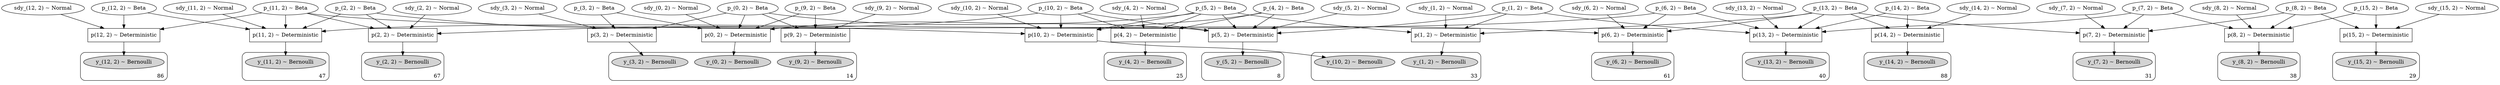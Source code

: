 digraph {
	subgraph cluster47 {
		"y_(11, 2)" [label="y_(11, 2) ~ Bernoulli" style=filled]
		label=47 labeljust=r labelloc=b style=rounded
	}
	subgraph cluster40 {
		"y_(13, 2)" [label="y_(13, 2) ~ Bernoulli" style=filled]
		label=40 labeljust=r labelloc=b style=rounded
	}
	subgraph cluster86 {
		"y_(12, 2)" [label="y_(12, 2) ~ Bernoulli" style=filled]
		label=86 labeljust=r labelloc=b style=rounded
	}
	subgraph cluster33 {
		"y_(10, 2)" [label="y_(10, 2) ~ Bernoulli" style=filled]
		"y_(1, 2)" [label="y_(1, 2) ~ Bernoulli" style=filled]
		label=33 labeljust=r labelloc=b style=rounded
	}
	subgraph cluster61 {
		"y_(6, 2)" [label="y_(6, 2) ~ Bernoulli" style=filled]
		label=61 labeljust=r labelloc=b style=rounded
	}
	subgraph cluster29 {
		"y_(15, 2)" [label="y_(15, 2) ~ Bernoulli" style=filled]
		label=29 labeljust=r labelloc=b style=rounded
	}
	subgraph cluster8 {
		"y_(5, 2)" [label="y_(5, 2) ~ Bernoulli" style=filled]
		label=8 labeljust=r labelloc=b style=rounded
	}
	subgraph cluster67 {
		"y_(2, 2)" [label="y_(2, 2) ~ Bernoulli" style=filled]
		label=67 labeljust=r labelloc=b style=rounded
	}
	subgraph cluster31 {
		"y_(7, 2)" [label="y_(7, 2) ~ Bernoulli" style=filled]
		label=31 labeljust=r labelloc=b style=rounded
	}
	"p_(0, 2)" [label="p_(0, 2) ~ Beta"]
	"p_(2, 2)" [label="p_(2, 2) ~ Beta"]
	"p_(7, 2)" [label="p_(7, 2) ~ Beta"]
	"sdy_(3, 2)" [label="sdy_(3, 2) ~ Normal"]
	"sdy_(4, 2)" [label="sdy_(4, 2) ~ Normal"]
	"sdy_(2, 2)" [label="sdy_(2, 2) ~ Normal"]
	"p(2, 2)" [label="p(2, 2) ~ Deterministic" shape=box]
	"p(5, 2)" [label="p(5, 2) ~ Deterministic" shape=box]
	"p_(10, 2)" [label="p_(10, 2) ~ Beta"]
	"sdy_(15, 2)" [label="sdy_(15, 2) ~ Normal"]
	"p_(13, 2)" [label="p_(13, 2) ~ Beta"]
	"p_(1, 2)" [label="p_(1, 2) ~ Beta"]
	"p(9, 2)" [label="p(9, 2) ~ Deterministic" shape=box]
	"p_(4, 2)" [label="p_(4, 2) ~ Beta"]
	"sdy_(1, 2)" [label="sdy_(1, 2) ~ Normal"]
	"p_(6, 2)" [label="p_(6, 2) ~ Beta"]
	"p_(15, 2)" [label="p_(15, 2) ~ Beta"]
	"p_(8, 2)" [label="p_(8, 2) ~ Beta"]
	"p(0, 2)" [label="p(0, 2) ~ Deterministic" shape=box]
	"p_(12, 2)" [label="p_(12, 2) ~ Beta"]
	"p(7, 2)" [label="p(7, 2) ~ Deterministic" shape=box]
	"sdy_(14, 2)" [label="sdy_(14, 2) ~ Normal"]
	"sdy_(11, 2)" [label="sdy_(11, 2) ~ Normal"]
	"p(6, 2)" [label="p(6, 2) ~ Deterministic" shape=box]
	"sdy_(13, 2)" [label="sdy_(13, 2) ~ Normal"]
	"p_(3, 2)" [label="p_(3, 2) ~ Beta"]
	"p(14, 2)" [label="p(14, 2) ~ Deterministic" shape=box]
	"p(13, 2)" [label="p(13, 2) ~ Deterministic" shape=box]
	"p(11, 2)" [label="p(11, 2) ~ Deterministic" shape=box]
	"sdy_(9, 2)" [label="sdy_(9, 2) ~ Normal"]
	"p(1, 2)" [label="p(1, 2) ~ Deterministic" shape=box]
	"p(3, 2)" [label="p(3, 2) ~ Deterministic" shape=box]
	"p_(14, 2)" [label="p_(14, 2) ~ Beta"]
	"sdy_(12, 2)" [label="sdy_(12, 2) ~ Normal"]
	"p(4, 2)" [label="p(4, 2) ~ Deterministic" shape=box]
	"p_(11, 2)" [label="p_(11, 2) ~ Beta"]
	"p(8, 2)" [label="p(8, 2) ~ Deterministic" shape=box]
	"p(15, 2)" [label="p(15, 2) ~ Deterministic" shape=box]
	"p_(9, 2)" [label="p_(9, 2) ~ Beta"]
	"sdy_(8, 2)" [label="sdy_(8, 2) ~ Normal"]
	"p_(5, 2)" [label="p_(5, 2) ~ Beta"]
	"p(10, 2)" [label="p(10, 2) ~ Deterministic" shape=box]
	"p(12, 2)" [label="p(12, 2) ~ Deterministic" shape=box]
	"sdy_(5, 2)" [label="sdy_(5, 2) ~ Normal"]
	"sdy_(10, 2)" [label="sdy_(10, 2) ~ Normal"]
	"sdy_(6, 2)" [label="sdy_(6, 2) ~ Normal"]
	"sdy_(0, 2)" [label="sdy_(0, 2) ~ Normal"]
	"sdy_(7, 2)" [label="sdy_(7, 2) ~ Normal"]
	subgraph cluster38 {
		"y_(8, 2)" [label="y_(8, 2) ~ Bernoulli" style=filled]
		label=38 labeljust=r labelloc=b style=rounded
	}
	subgraph cluster88 {
		"y_(14, 2)" [label="y_(14, 2) ~ Bernoulli" style=filled]
		label=88 labeljust=r labelloc=b style=rounded
	}
	subgraph cluster14 {
		"y_(3, 2)" [label="y_(3, 2) ~ Bernoulli" style=filled]
		"y_(9, 2)" [label="y_(9, 2) ~ Bernoulli" style=filled]
		"y_(0, 2)" [label="y_(0, 2) ~ Bernoulli" style=filled]
		label=14 labeljust=r labelloc=b style=rounded
	}
	subgraph cluster25 {
		"y_(4, 2)" [label="y_(4, 2) ~ Bernoulli" style=filled]
		label=25 labeljust=r labelloc=b style=rounded
	}
	"p(14, 2)" -> "y_(14, 2)"
	"p_(10, 2)" -> "p(2, 2)"
	"sdy_(2, 2)" -> "p(2, 2)"
	"p_(2, 2)" -> "p(2, 2)"
	"p_(11, 2)" -> "p(2, 2)"
	"p_(0, 2)" -> "p(5, 2)"
	"p_(5, 2)" -> "p(5, 2)"
	"p_(4, 2)" -> "p(5, 2)"
	"sdy_(5, 2)" -> "p(5, 2)"
	"p_(10, 2)" -> "p(5, 2)"
	"p_(1, 2)" -> "p(5, 2)"
	"p(1, 2)" -> "y_(1, 2)"
	"p(4, 2)" -> "y_(4, 2)"
	"p_(0, 2)" -> "p(9, 2)"
	"sdy_(9, 2)" -> "p(9, 2)"
	"p_(9, 2)" -> "p(9, 2)"
	"p(11, 2)" -> "y_(11, 2)"
	"p(10, 2)" -> "y_(10, 2)"
	"sdy_(0, 2)" -> "p(0, 2)"
	"p_(5, 2)" -> "p(0, 2)"
	"p_(0, 2)" -> "p(0, 2)"
	"p_(9, 2)" -> "p(0, 2)"
	"p_(3, 2)" -> "p(0, 2)"
	"p_(8, 2)" -> "p(7, 2)"
	"sdy_(7, 2)" -> "p(7, 2)"
	"p_(7, 2)" -> "p(7, 2)"
	"p_(13, 2)" -> "p(7, 2)"
	"p_(13, 2)" -> "p(6, 2)"
	"p_(6, 2)" -> "p(6, 2)"
	"sdy_(6, 2)" -> "p(6, 2)"
	"p_(11, 2)" -> "p(6, 2)"
	"p(7, 2)" -> "y_(7, 2)"
	"sdy_(14, 2)" -> "p(14, 2)"
	"p_(14, 2)" -> "p(14, 2)"
	"p_(13, 2)" -> "p(14, 2)"
	"p_(7, 2)" -> "p(13, 2)"
	"p_(6, 2)" -> "p(13, 2)"
	"p_(14, 2)" -> "p(13, 2)"
	"sdy_(13, 2)" -> "p(13, 2)"
	"p_(13, 2)" -> "p(13, 2)"
	"p_(1, 2)" -> "p(13, 2)"
	"p(13, 2)" -> "y_(13, 2)"
	"sdy_(11, 2)" -> "p(11, 2)"
	"p_(12, 2)" -> "p(11, 2)"
	"p_(2, 2)" -> "p(11, 2)"
	"p_(6, 2)" -> "p(11, 2)"
	"p_(11, 2)" -> "p(11, 2)"
	"p_(5, 2)" -> "p(1, 2)"
	"p_(13, 2)" -> "p(1, 2)"
	"sdy_(1, 2)" -> "p(1, 2)"
	"p_(1, 2)" -> "p(1, 2)"
	"p_(0, 2)" -> "p(3, 2)"
	"p_(3, 2)" -> "p(3, 2)"
	"sdy_(3, 2)" -> "p(3, 2)"
	"p(0, 2)" -> "y_(0, 2)"
	"p(8, 2)" -> "y_(8, 2)"
	"p_(8, 2)" -> "p(15, 2)"
	"p_(15, 2)" -> "p(15, 2)"
	"sdy_(15, 2)" -> "p(15, 2)"
	"p(3, 2)" -> "y_(3, 2)"
	"p_(10, 2)" -> "p(4, 2)"
	"p_(5, 2)" -> "p(4, 2)"
	"p_(4, 2)" -> "p(4, 2)"
	"sdy_(4, 2)" -> "p(4, 2)"
	"p_(10, 2)" -> "p(10, 2)"
	"p_(5, 2)" -> "p(10, 2)"
	"p_(2, 2)" -> "p(10, 2)"
	"p_(4, 2)" -> "p(10, 2)"
	"sdy_(10, 2)" -> "p(10, 2)"
	"p_(12, 2)" -> "p(12, 2)"
	"p_(11, 2)" -> "p(12, 2)"
	"sdy_(12, 2)" -> "p(12, 2)"
	"p(15, 2)" -> "y_(15, 2)"
	"p(12, 2)" -> "y_(12, 2)"
	"p(9, 2)" -> "y_(9, 2)"
	"p(6, 2)" -> "y_(6, 2)"
	"p(5, 2)" -> "y_(5, 2)"
	"sdy_(8, 2)" -> "p(8, 2)"
	"p_(15, 2)" -> "p(8, 2)"
	"p_(7, 2)" -> "p(8, 2)"
	"p_(8, 2)" -> "p(8, 2)"
	"p(2, 2)" -> "y_(2, 2)"
}
